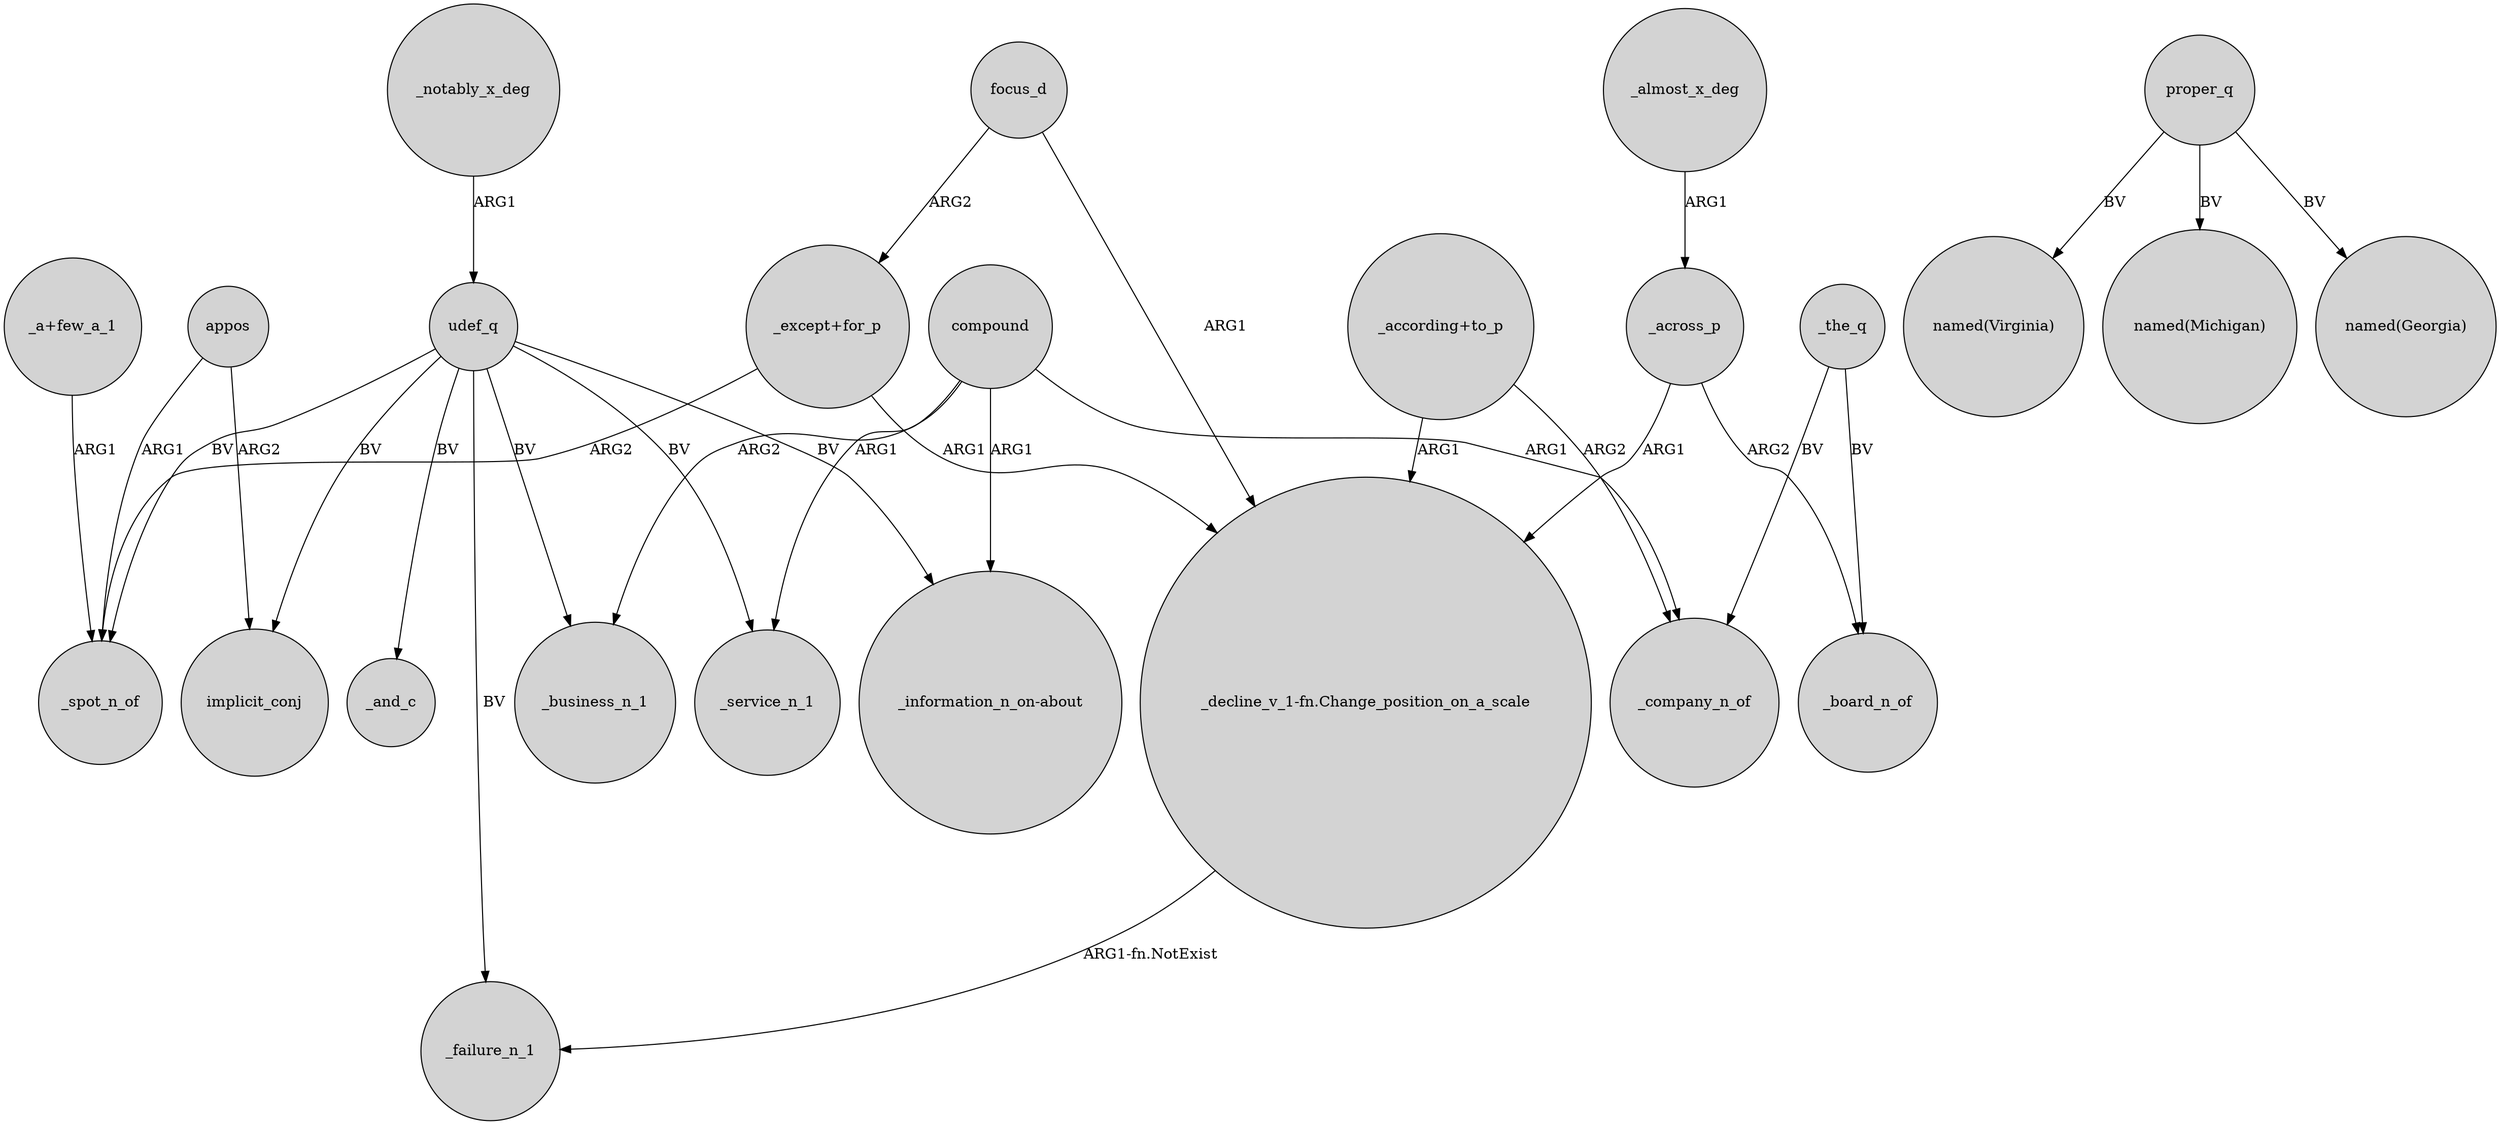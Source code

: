 digraph {
	node [shape=circle style=filled]
	udef_q -> _spot_n_of [label=BV]
	_notably_x_deg -> udef_q [label=ARG1]
	focus_d -> "_decline_v_1-fn.Change_position_on_a_scale" [label=ARG1]
	proper_q -> "named(Virginia)" [label=BV]
	focus_d -> "_except+for_p" [label=ARG2]
	appos -> implicit_conj [label=ARG2]
	appos -> _spot_n_of [label=ARG1]
	"_except+for_p" -> _spot_n_of [label=ARG2]
	udef_q -> implicit_conj [label=BV]
	_across_p -> _board_n_of [label=ARG2]
	"_a+few_a_1" -> _spot_n_of [label=ARG1]
	_the_q -> _company_n_of [label=BV]
	udef_q -> "_information_n_on-about" [label=BV]
	"_except+for_p" -> "_decline_v_1-fn.Change_position_on_a_scale" [label=ARG1]
	compound -> _company_n_of [label=ARG1]
	udef_q -> _service_n_1 [label=BV]
	_across_p -> "_decline_v_1-fn.Change_position_on_a_scale" [label=ARG1]
	proper_q -> "named(Michigan)" [label=BV]
	_the_q -> _board_n_of [label=BV]
	udef_q -> _failure_n_1 [label=BV]
	compound -> _business_n_1 [label=ARG2]
	udef_q -> _business_n_1 [label=BV]
	proper_q -> "named(Georgia)" [label=BV]
	"_according+to_p" -> _company_n_of [label=ARG2]
	udef_q -> _and_c [label=BV]
	compound -> _service_n_1 [label=ARG1]
	compound -> "_information_n_on-about" [label=ARG1]
	_almost_x_deg -> _across_p [label=ARG1]
	"_according+to_p" -> "_decline_v_1-fn.Change_position_on_a_scale" [label=ARG1]
	"_decline_v_1-fn.Change_position_on_a_scale" -> _failure_n_1 [label="ARG1-fn.NotExist"]
}
